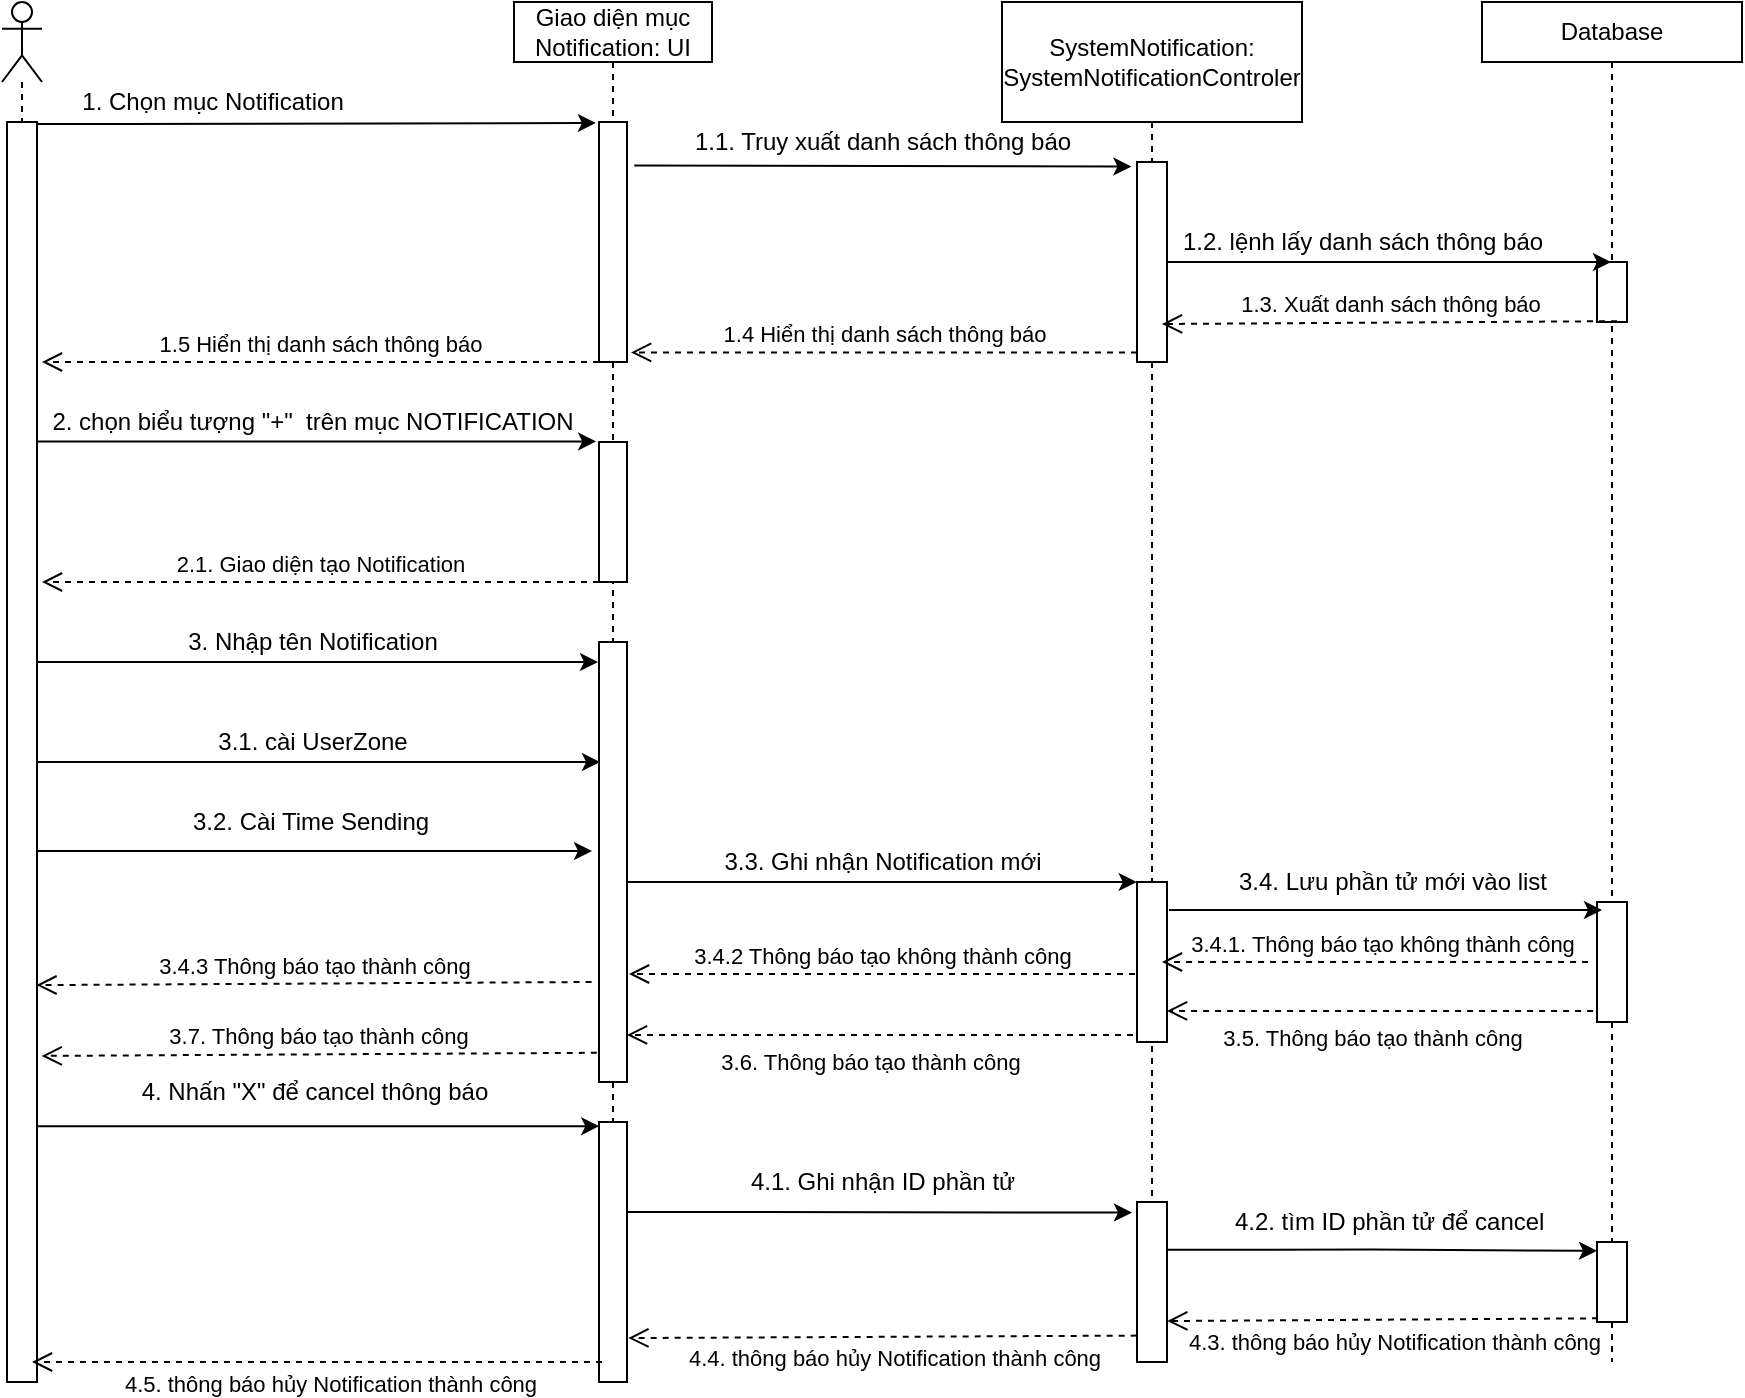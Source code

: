 <mxfile version="13.10.0" type="device"><diagram id="toLNorU4OAOcbkGMXQgd" name="Page-1"><mxGraphModel dx="1422" dy="697" grid="1" gridSize="10" guides="1" tooltips="1" connect="1" arrows="1" fold="1" page="1" pageScale="1" pageWidth="827" pageHeight="1169" math="0" shadow="0"><root><mxCell id="0"/><mxCell id="1" parent="0"/><mxCell id="37CDgWIA28Z27HRz4BLN-1" value="" style="shape=umlLifeline;participant=umlActor;perimeter=lifelinePerimeter;whiteSpace=wrap;html=1;container=1;collapsible=0;recursiveResize=0;verticalAlign=top;spacingTop=36;outlineConnect=0;" parent="1" vertex="1"><mxGeometry x="70" y="40" width="20" height="690" as="geometry"/></mxCell><mxCell id="37CDgWIA28Z27HRz4BLN-2" value="" style="html=1;points=[];perimeter=orthogonalPerimeter;" parent="37CDgWIA28Z27HRz4BLN-1" vertex="1"><mxGeometry x="2.5" y="60" width="15" height="630" as="geometry"/></mxCell><mxCell id="37CDgWIA28Z27HRz4BLN-3" value="Giao diện mục Notification: UI" style="shape=umlLifeline;perimeter=lifelinePerimeter;whiteSpace=wrap;html=1;container=1;collapsible=0;recursiveResize=0;outlineConnect=0;size=30;" parent="1" vertex="1"><mxGeometry x="326" y="40" width="99" height="690" as="geometry"/></mxCell><mxCell id="37CDgWIA28Z27HRz4BLN-4" value="" style="html=1;points=[];perimeter=orthogonalPerimeter;" parent="37CDgWIA28Z27HRz4BLN-3" vertex="1"><mxGeometry x="42.5" y="60" width="14" height="120" as="geometry"/></mxCell><mxCell id="37CDgWIA28Z27HRz4BLN-5" value="" style="html=1;points=[];perimeter=orthogonalPerimeter;" parent="37CDgWIA28Z27HRz4BLN-3" vertex="1"><mxGeometry x="42.5" y="320" width="14" height="220" as="geometry"/></mxCell><mxCell id="37CDgWIA28Z27HRz4BLN-6" value="" style="html=1;points=[];perimeter=orthogonalPerimeter;" parent="37CDgWIA28Z27HRz4BLN-3" vertex="1"><mxGeometry x="42.5" y="220" width="14" height="70" as="geometry"/></mxCell><mxCell id="37CDgWIA28Z27HRz4BLN-8" value="" style="html=1;points=[];perimeter=orthogonalPerimeter;" parent="37CDgWIA28Z27HRz4BLN-3" vertex="1"><mxGeometry x="42.5" y="560" width="14" height="130" as="geometry"/></mxCell><mxCell id="37CDgWIA28Z27HRz4BLN-10" value="SystemNotification: SystemNotificationControler" style="shape=umlLifeline;perimeter=lifelinePerimeter;whiteSpace=wrap;html=1;container=1;collapsible=0;recursiveResize=0;outlineConnect=0;size=60;" parent="1" vertex="1"><mxGeometry x="570" y="40" width="150" height="680" as="geometry"/></mxCell><mxCell id="37CDgWIA28Z27HRz4BLN-11" value="" style="html=1;points=[];perimeter=orthogonalPerimeter;" parent="37CDgWIA28Z27HRz4BLN-10" vertex="1"><mxGeometry x="67.5" y="80" width="15" height="100" as="geometry"/></mxCell><mxCell id="37CDgWIA28Z27HRz4BLN-12" value="" style="html=1;points=[];perimeter=orthogonalPerimeter;" parent="37CDgWIA28Z27HRz4BLN-10" vertex="1"><mxGeometry x="67.5" y="440" width="15" height="80" as="geometry"/></mxCell><mxCell id="37CDgWIA28Z27HRz4BLN-13" value="" style="html=1;points=[];perimeter=orthogonalPerimeter;" parent="37CDgWIA28Z27HRz4BLN-10" vertex="1"><mxGeometry x="67.5" y="600" width="15" height="80" as="geometry"/></mxCell><mxCell id="37CDgWIA28Z27HRz4BLN-14" value="Database" style="shape=umlLifeline;perimeter=lifelinePerimeter;whiteSpace=wrap;html=1;container=1;collapsible=0;recursiveResize=0;outlineConnect=0;size=30;" parent="1" vertex="1"><mxGeometry x="810" y="40" width="130" height="680" as="geometry"/></mxCell><mxCell id="37CDgWIA28Z27HRz4BLN-15" value="" style="html=1;points=[];perimeter=orthogonalPerimeter;" parent="37CDgWIA28Z27HRz4BLN-14" vertex="1"><mxGeometry x="57.5" y="130" width="15" height="30" as="geometry"/></mxCell><mxCell id="37CDgWIA28Z27HRz4BLN-16" value="" style="html=1;points=[];perimeter=orthogonalPerimeter;" parent="37CDgWIA28Z27HRz4BLN-14" vertex="1"><mxGeometry x="57.5" y="450" width="15" height="60" as="geometry"/></mxCell><mxCell id="37CDgWIA28Z27HRz4BLN-17" value="" style="html=1;points=[];perimeter=orthogonalPerimeter;" parent="37CDgWIA28Z27HRz4BLN-14" vertex="1"><mxGeometry x="57.5" y="620" width="15" height="40" as="geometry"/></mxCell><mxCell id="37CDgWIA28Z27HRz4BLN-18" style="edgeStyle=orthogonalEdgeStyle;rounded=0;orthogonalLoop=1;jettySize=auto;html=1;" parent="1" source="37CDgWIA28Z27HRz4BLN-11" target="37CDgWIA28Z27HRz4BLN-14" edge="1"><mxGeometry relative="1" as="geometry"><mxPoint x="780" y="170" as="targetPoint"/><Array as="points"><mxPoint x="780" y="170"/><mxPoint x="780" y="170"/></Array></mxGeometry></mxCell><mxCell id="37CDgWIA28Z27HRz4BLN-19" value="1.2. lệnh lấy danh sách thông báo" style="text;html=1;align=center;verticalAlign=middle;resizable=0;points=[];autosize=1;" parent="1" vertex="1"><mxGeometry x="650" y="150" width="200" height="20" as="geometry"/></mxCell><mxCell id="37CDgWIA28Z27HRz4BLN-20" style="edgeStyle=orthogonalEdgeStyle;rounded=0;orthogonalLoop=1;jettySize=auto;html=1;entryX=-0.111;entryY=0.004;entryDx=0;entryDy=0;entryPerimeter=0;" parent="1" source="37CDgWIA28Z27HRz4BLN-2" target="37CDgWIA28Z27HRz4BLN-4" edge="1"><mxGeometry relative="1" as="geometry"><Array as="points"><mxPoint x="130" y="101"/><mxPoint x="130" y="101"/></Array></mxGeometry></mxCell><mxCell id="37CDgWIA28Z27HRz4BLN-21" value="1. Chọn mục Notification" style="text;html=1;align=center;verticalAlign=middle;resizable=0;points=[];autosize=1;" parent="1" vertex="1"><mxGeometry x="100" y="80" width="150" height="20" as="geometry"/></mxCell><mxCell id="37CDgWIA28Z27HRz4BLN-22" value="1.3. Xuất danh sách thông báo" style="html=1;verticalAlign=bottom;endArrow=open;dashed=1;endSize=8;exitX=0.667;exitY=0.986;exitDx=0;exitDy=0;exitPerimeter=0;" parent="1" source="37CDgWIA28Z27HRz4BLN-15" edge="1"><mxGeometry relative="1" as="geometry"><mxPoint x="440" y="200" as="sourcePoint"/><mxPoint x="650" y="201" as="targetPoint"/></mxGeometry></mxCell><mxCell id="37CDgWIA28Z27HRz4BLN-23" value="1.1. Truy xuất danh sách thông báo" style="text;html=1;align=center;verticalAlign=middle;resizable=0;points=[];autosize=1;" parent="1" vertex="1"><mxGeometry x="410" y="100" width="200" height="20" as="geometry"/></mxCell><mxCell id="37CDgWIA28Z27HRz4BLN-25" style="edgeStyle=orthogonalEdgeStyle;rounded=0;orthogonalLoop=1;jettySize=auto;html=1;entryX=-0.1;entryY=-0.004;entryDx=0;entryDy=0;entryPerimeter=0;" parent="1" source="37CDgWIA28Z27HRz4BLN-2" target="37CDgWIA28Z27HRz4BLN-6" edge="1"><mxGeometry relative="1" as="geometry"><Array as="points"><mxPoint x="271" y="259"/></Array></mxGeometry></mxCell><mxCell id="37CDgWIA28Z27HRz4BLN-26" value="2. chọn biểu tượng &quot;+&quot;&amp;nbsp; trên mục NOTIFICATION" style="text;html=1;align=center;verticalAlign=middle;resizable=0;points=[];autosize=1;" parent="1" vertex="1"><mxGeometry x="85" y="240" width="280" height="20" as="geometry"/></mxCell><mxCell id="37CDgWIA28Z27HRz4BLN-28" value="2.1. Giao diện tạo Notification" style="html=1;verticalAlign=bottom;endArrow=open;dashed=1;endSize=8;" parent="1" source="37CDgWIA28Z27HRz4BLN-6" edge="1"><mxGeometry x="0.014" relative="1" as="geometry"><mxPoint x="170" y="330" as="sourcePoint"/><mxPoint x="90" y="330" as="targetPoint"/><mxPoint x="1" as="offset"/></mxGeometry></mxCell><mxCell id="37CDgWIA28Z27HRz4BLN-29" style="edgeStyle=orthogonalEdgeStyle;rounded=0;orthogonalLoop=1;jettySize=auto;html=1;" parent="1" source="37CDgWIA28Z27HRz4BLN-2" edge="1"><mxGeometry relative="1" as="geometry"><Array as="points"><mxPoint x="368" y="370"/></Array><mxPoint x="368" y="370" as="targetPoint"/></mxGeometry></mxCell><mxCell id="37CDgWIA28Z27HRz4BLN-30" value="3. Nhập tên Notification" style="text;html=1;align=center;verticalAlign=middle;resizable=0;points=[];autosize=1;" parent="1" vertex="1"><mxGeometry x="155" y="350" width="140" height="20" as="geometry"/></mxCell><mxCell id="37CDgWIA28Z27HRz4BLN-31" style="edgeStyle=orthogonalEdgeStyle;rounded=0;orthogonalLoop=1;jettySize=auto;html=1;" parent="1" source="37CDgWIA28Z27HRz4BLN-2" edge="1"><mxGeometry relative="1" as="geometry"><mxPoint x="369" y="420" as="targetPoint"/><Array as="points"><mxPoint x="369" y="420"/></Array></mxGeometry></mxCell><mxCell id="37CDgWIA28Z27HRz4BLN-32" value="3.1. cài UserZone" style="text;html=1;align=center;verticalAlign=middle;resizable=0;points=[];autosize=1;" parent="1" vertex="1"><mxGeometry x="170" y="400" width="110" height="20" as="geometry"/></mxCell><mxCell id="37CDgWIA28Z27HRz4BLN-33" style="edgeStyle=orthogonalEdgeStyle;rounded=0;orthogonalLoop=1;jettySize=auto;html=1;entryX=-0.25;entryY=0.475;entryDx=0;entryDy=0;entryPerimeter=0;" parent="1" source="37CDgWIA28Z27HRz4BLN-2" target="37CDgWIA28Z27HRz4BLN-5" edge="1"><mxGeometry relative="1" as="geometry"><mxPoint x="360" y="465" as="targetPoint"/><Array as="points"><mxPoint x="226" y="465"/></Array></mxGeometry></mxCell><mxCell id="37CDgWIA28Z27HRz4BLN-34" value="3.2. Cài Time Sending" style="text;html=1;align=center;verticalAlign=middle;resizable=0;points=[];autosize=1;" parent="1" vertex="1"><mxGeometry x="159" y="440" width="130" height="20" as="geometry"/></mxCell><mxCell id="37CDgWIA28Z27HRz4BLN-37" style="edgeStyle=orthogonalEdgeStyle;rounded=0;orthogonalLoop=1;jettySize=auto;html=1;entryX=-0.009;entryY=0;entryDx=0;entryDy=0;entryPerimeter=0;" parent="1" source="37CDgWIA28Z27HRz4BLN-5" target="37CDgWIA28Z27HRz4BLN-12" edge="1"><mxGeometry relative="1" as="geometry"><Array as="points"><mxPoint x="569" y="480"/><mxPoint x="569" y="480"/></Array><mxPoint x="620" y="580" as="targetPoint"/></mxGeometry></mxCell><mxCell id="37CDgWIA28Z27HRz4BLN-38" value="3.3. Ghi nhận Notification mới" style="text;html=1;align=center;verticalAlign=middle;resizable=0;points=[];autosize=1;" parent="1" vertex="1"><mxGeometry x="425" y="460" width="170" height="20" as="geometry"/></mxCell><mxCell id="37CDgWIA28Z27HRz4BLN-39" style="edgeStyle=orthogonalEdgeStyle;rounded=0;orthogonalLoop=1;jettySize=auto;html=1;" parent="1" edge="1"><mxGeometry relative="1" as="geometry"><mxPoint x="870" y="494" as="targetPoint"/><Array as="points"><mxPoint x="653.5" y="494"/></Array><mxPoint x="680.5" y="494" as="sourcePoint"/></mxGeometry></mxCell><mxCell id="37CDgWIA28Z27HRz4BLN-40" value="3.4. Lưu phần tử mới vào list" style="text;html=1;align=center;verticalAlign=middle;resizable=0;points=[];autosize=1;" parent="1" vertex="1"><mxGeometry x="680" y="470" width="170" height="20" as="geometry"/></mxCell><mxCell id="37CDgWIA28Z27HRz4BLN-41" value="3.5. Thông báo tạo thành công" style="html=1;verticalAlign=bottom;endArrow=open;dashed=1;endSize=8;exitX=-0.13;exitY=0.908;exitDx=0;exitDy=0;exitPerimeter=0;" parent="1" source="37CDgWIA28Z27HRz4BLN-16" target="37CDgWIA28Z27HRz4BLN-12" edge="1"><mxGeometry x="0.039" y="23" relative="1" as="geometry"><mxPoint x="630" y="490" as="sourcePoint"/><mxPoint x="653" y="526" as="targetPoint"/><mxPoint as="offset"/></mxGeometry></mxCell><mxCell id="37CDgWIA28Z27HRz4BLN-42" value="3.6. Thông báo tạo thành công" style="html=1;verticalAlign=bottom;endArrow=open;dashed=1;endSize=8;exitX=-0.132;exitY=0.956;exitDx=0;exitDy=0;exitPerimeter=0;" parent="1" source="37CDgWIA28Z27HRz4BLN-12" target="37CDgWIA28Z27HRz4BLN-5" edge="1"><mxGeometry x="0.039" y="23" relative="1" as="geometry"><mxPoint x="550" y="547" as="sourcePoint"/><mxPoint x="400" y="627" as="targetPoint"/><mxPoint as="offset"/></mxGeometry></mxCell><mxCell id="37CDgWIA28Z27HRz4BLN-43" value="3.7. Thông báo tạo thành công" style="html=1;verticalAlign=bottom;endArrow=open;dashed=1;endSize=8;entryX=1.157;entryY=0.752;entryDx=0;entryDy=0;entryPerimeter=0;exitX=-0.079;exitY=0.958;exitDx=0;exitDy=0;exitPerimeter=0;" parent="1" edge="1"><mxGeometry relative="1" as="geometry"><mxPoint x="367.394" y="565.4" as="sourcePoint"/><mxPoint x="89.855" y="566.96" as="targetPoint"/><mxPoint as="offset"/></mxGeometry></mxCell><mxCell id="37CDgWIA28Z27HRz4BLN-44" style="edgeStyle=orthogonalEdgeStyle;rounded=0;orthogonalLoop=1;jettySize=auto;html=1;entryX=-0.167;entryY=0.066;entryDx=0;entryDy=0;entryPerimeter=0;exitX=1.033;exitY=0.346;exitDx=0;exitDy=0;exitPerimeter=0;" parent="1" source="37CDgWIA28Z27HRz4BLN-8" target="37CDgWIA28Z27HRz4BLN-13" edge="1"><mxGeometry relative="1" as="geometry"><mxPoint x="557" y="745" as="targetPoint"/><Array as="points"><mxPoint x="450" y="645"/><mxPoint x="450" y="645"/></Array><mxPoint x="400" y="745" as="sourcePoint"/></mxGeometry></mxCell><mxCell id="37CDgWIA28Z27HRz4BLN-45" value="" style="endArrow=classic;html=1;entryX=0.008;entryY=0.016;entryDx=0;entryDy=0;entryPerimeter=0;" parent="1" source="37CDgWIA28Z27HRz4BLN-2" target="37CDgWIA28Z27HRz4BLN-8" edge="1"><mxGeometry width="50" height="50" relative="1" as="geometry"><mxPoint x="87.83" y="702.2" as="sourcePoint"/><mxPoint x="270" y="711" as="targetPoint"/></mxGeometry></mxCell><mxCell id="37CDgWIA28Z27HRz4BLN-46" value="4. Nhấn &quot;X&quot; để cancel thông báo" style="text;html=1;align=center;verticalAlign=middle;resizable=0;points=[];autosize=1;" parent="1" vertex="1"><mxGeometry x="131" y="575" width="190" height="20" as="geometry"/></mxCell><mxCell id="37CDgWIA28Z27HRz4BLN-47" value="4.1. Ghi nhận ID phần tử" style="text;html=1;align=center;verticalAlign=middle;resizable=0;points=[];autosize=1;" parent="1" vertex="1"><mxGeometry x="435" y="620" width="150" height="20" as="geometry"/></mxCell><mxCell id="37CDgWIA28Z27HRz4BLN-48" value="4.2. tìm ID phần tử để cancel&amp;nbsp;" style="text;html=1;align=center;verticalAlign=middle;resizable=0;points=[];autosize=1;" parent="1" vertex="1"><mxGeometry x="680" y="640" width="170" height="20" as="geometry"/></mxCell><mxCell id="37CDgWIA28Z27HRz4BLN-50" style="edgeStyle=orthogonalEdgeStyle;rounded=0;orthogonalLoop=1;jettySize=auto;html=1;entryX=0;entryY=0.11;entryDx=0;entryDy=0;entryPerimeter=0;exitX=1.011;exitY=0.298;exitDx=0;exitDy=0;exitPerimeter=0;" parent="1" source="37CDgWIA28Z27HRz4BLN-13" target="37CDgWIA28Z27HRz4BLN-17" edge="1"><mxGeometry relative="1" as="geometry"><mxPoint x="866" y="760" as="targetPoint"/><Array as="points"><mxPoint x="755" y="664"/></Array></mxGeometry></mxCell><mxCell id="37CDgWIA28Z27HRz4BLN-51" value="4.3. thông báo hủy Notification thành công" style="html=1;verticalAlign=bottom;endArrow=open;dashed=1;endSize=8;exitX=0.033;exitY=0.954;exitDx=0;exitDy=0;exitPerimeter=0;entryX=1.011;entryY=0.744;entryDx=0;entryDy=0;entryPerimeter=0;" parent="1" source="37CDgWIA28Z27HRz4BLN-17" target="37CDgWIA28Z27HRz4BLN-13" edge="1"><mxGeometry x="-0.047" y="20" relative="1" as="geometry"><mxPoint x="720" y="790" as="sourcePoint"/><mxPoint x="640" y="790" as="targetPoint"/><mxPoint as="offset"/></mxGeometry></mxCell><mxCell id="37CDgWIA28Z27HRz4BLN-52" value="4.4. thông báo hủy Notification thành công" style="html=1;verticalAlign=bottom;endArrow=open;dashed=1;endSize=8;exitX=-0.011;exitY=0.835;exitDx=0;exitDy=0;exitPerimeter=0;entryX=1.05;entryY=0.831;entryDx=0;entryDy=0;entryPerimeter=0;" parent="1" source="37CDgWIA28Z27HRz4BLN-13" target="37CDgWIA28Z27HRz4BLN-8" edge="1"><mxGeometry x="-0.047" y="20" relative="1" as="geometry"><mxPoint x="620" y="808" as="sourcePoint"/><mxPoint x="390" y="808" as="targetPoint"/><mxPoint as="offset"/></mxGeometry></mxCell><mxCell id="37CDgWIA28Z27HRz4BLN-53" value="4.5. thông báo hủy Notification thành công" style="html=1;verticalAlign=bottom;endArrow=open;dashed=1;endSize=8;" parent="1" edge="1"><mxGeometry x="-0.047" y="20" relative="1" as="geometry"><mxPoint x="370" y="720.0" as="sourcePoint"/><mxPoint x="85" y="720" as="targetPoint"/><mxPoint as="offset"/></mxGeometry></mxCell><mxCell id="37CDgWIA28Z27HRz4BLN-54" value="" style="endArrow=classic;html=1;entryX=-0.186;entryY=0.023;entryDx=0;entryDy=0;entryPerimeter=0;exitX=1.26;exitY=0.181;exitDx=0;exitDy=0;exitPerimeter=0;" parent="1" source="37CDgWIA28Z27HRz4BLN-4" target="37CDgWIA28Z27HRz4BLN-11" edge="1"><mxGeometry width="50" height="50" relative="1" as="geometry"><mxPoint x="290" y="310" as="sourcePoint"/><mxPoint x="510" y="280" as="targetPoint"/></mxGeometry></mxCell><mxCell id="37CDgWIA28Z27HRz4BLN-57" value="1.4 Hiển thị danh sách thông báo" style="html=1;verticalAlign=bottom;endArrow=open;dashed=1;endSize=8;entryX=1.144;entryY=0.96;entryDx=0;entryDy=0;entryPerimeter=0;" parent="1" source="37CDgWIA28Z27HRz4BLN-11" target="37CDgWIA28Z27HRz4BLN-4" edge="1"><mxGeometry relative="1" as="geometry"><mxPoint x="450" y="230" as="sourcePoint"/><mxPoint x="370" y="230" as="targetPoint"/></mxGeometry></mxCell><mxCell id="37CDgWIA28Z27HRz4BLN-58" value="1.5 Hiển thị danh sách thông báo" style="html=1;verticalAlign=bottom;endArrow=open;dashed=1;endSize=8;" parent="1" edge="1"><mxGeometry x="0.014" relative="1" as="geometry"><mxPoint x="368.5" y="220" as="sourcePoint"/><mxPoint x="90" y="220" as="targetPoint"/><mxPoint x="1" as="offset"/></mxGeometry></mxCell><mxCell id="J7YLEkJ0ay1LEGDfRkt8-3" value="3.4.1. Thông báo tạo không thành công" style="html=1;verticalAlign=bottom;endArrow=open;dashed=1;endSize=8;exitX=-0.13;exitY=0.908;exitDx=0;exitDy=0;exitPerimeter=0;" parent="1" edge="1"><mxGeometry x="-0.033" relative="1" as="geometry"><mxPoint x="863.05" y="520" as="sourcePoint"/><mxPoint x="650" y="520" as="targetPoint"/><mxPoint as="offset"/></mxGeometry></mxCell><mxCell id="J7YLEkJ0ay1LEGDfRkt8-4" value="3.4.2 Thông báo tạo không thành công" style="html=1;verticalAlign=bottom;endArrow=open;dashed=1;endSize=8;exitX=-0.132;exitY=0.956;exitDx=0;exitDy=0;exitPerimeter=0;" parent="1" edge="1"><mxGeometry relative="1" as="geometry"><mxPoint x="636.51" y="526" as="sourcePoint"/><mxPoint x="383.49" y="526" as="targetPoint"/><mxPoint as="offset"/></mxGeometry></mxCell><mxCell id="J7YLEkJ0ay1LEGDfRkt8-5" value="3.4.3 Thông báo tạo thành công" style="html=1;verticalAlign=bottom;endArrow=open;dashed=1;endSize=8;entryX=1.157;entryY=0.752;entryDx=0;entryDy=0;entryPerimeter=0;exitX=-0.079;exitY=0.958;exitDx=0;exitDy=0;exitPerimeter=0;" parent="1" edge="1"><mxGeometry relative="1" as="geometry"><mxPoint x="364.774" y="530.0" as="sourcePoint"/><mxPoint x="87.235" y="531.56" as="targetPoint"/><mxPoint as="offset"/></mxGeometry></mxCell></root></mxGraphModel></diagram></mxfile>